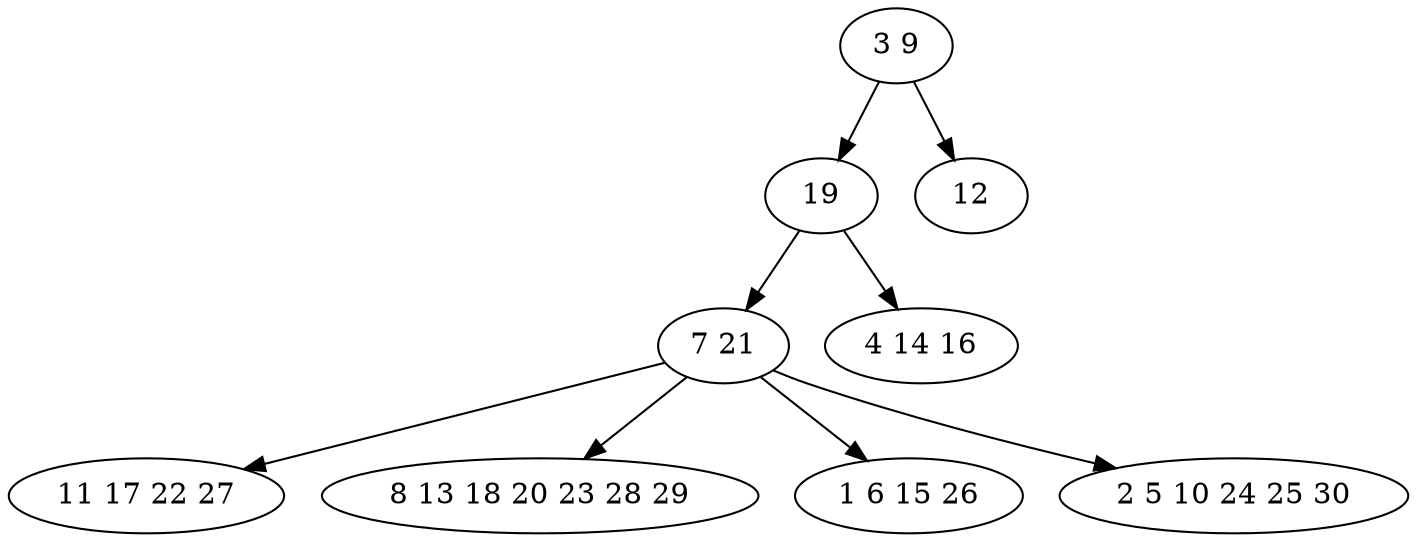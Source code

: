 digraph true_tree {
	"0" -> "1"
	"1" -> "2"
	"2" -> "3"
	"2" -> "4"
	"2" -> "5"
	"1" -> "6"
	"0" -> "7"
	"2" -> "8"
	"0" [label="3 9"];
	"1" [label="19"];
	"2" [label="7 21"];
	"3" [label="11 17 22 27"];
	"4" [label="8 13 18 20 23 28 29"];
	"5" [label="1 6 15 26"];
	"6" [label="4 14 16"];
	"7" [label="12"];
	"8" [label="2 5 10 24 25 30"];
}
